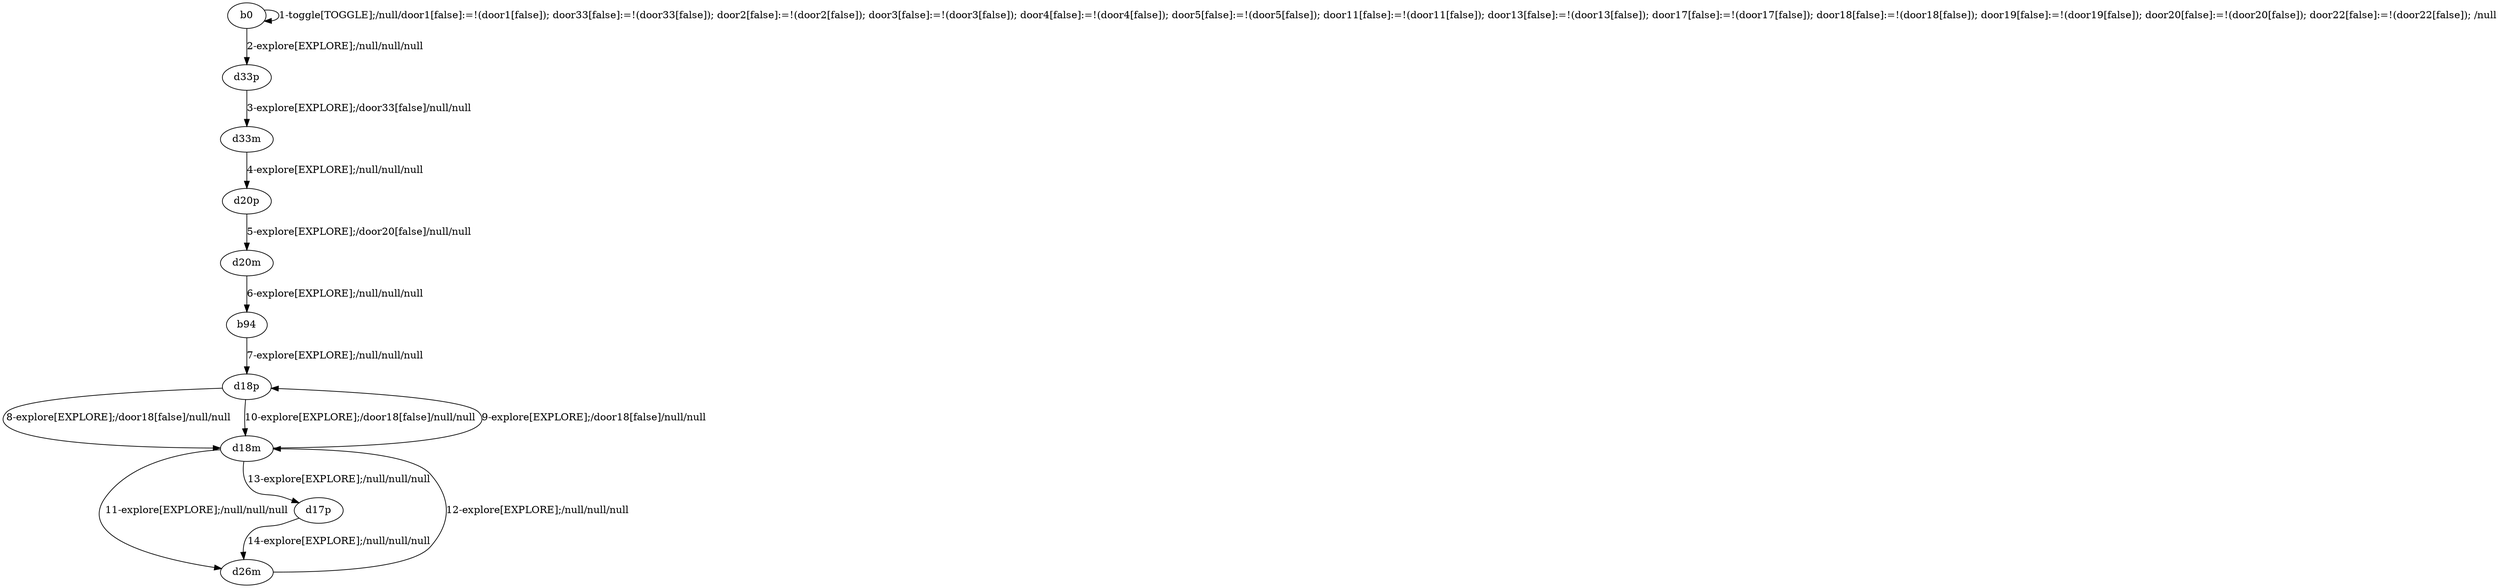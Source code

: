 # Total number of goals covered by this test: 1
# d18m --> d18p

digraph g {
"b0" -> "b0" [label = "1-toggle[TOGGLE];/null/door1[false]:=!(door1[false]); door33[false]:=!(door33[false]); door2[false]:=!(door2[false]); door3[false]:=!(door3[false]); door4[false]:=!(door4[false]); door5[false]:=!(door5[false]); door11[false]:=!(door11[false]); door13[false]:=!(door13[false]); door17[false]:=!(door17[false]); door18[false]:=!(door18[false]); door19[false]:=!(door19[false]); door20[false]:=!(door20[false]); door22[false]:=!(door22[false]); /null"];
"b0" -> "d33p" [label = "2-explore[EXPLORE];/null/null/null"];
"d33p" -> "d33m" [label = "3-explore[EXPLORE];/door33[false]/null/null"];
"d33m" -> "d20p" [label = "4-explore[EXPLORE];/null/null/null"];
"d20p" -> "d20m" [label = "5-explore[EXPLORE];/door20[false]/null/null"];
"d20m" -> "b94" [label = "6-explore[EXPLORE];/null/null/null"];
"b94" -> "d18p" [label = "7-explore[EXPLORE];/null/null/null"];
"d18p" -> "d18m" [label = "8-explore[EXPLORE];/door18[false]/null/null"];
"d18m" -> "d18p" [label = "9-explore[EXPLORE];/door18[false]/null/null"];
"d18p" -> "d18m" [label = "10-explore[EXPLORE];/door18[false]/null/null"];
"d18m" -> "d26m" [label = "11-explore[EXPLORE];/null/null/null"];
"d26m" -> "d18m" [label = "12-explore[EXPLORE];/null/null/null"];
"d18m" -> "d17p" [label = "13-explore[EXPLORE];/null/null/null"];
"d17p" -> "d26m" [label = "14-explore[EXPLORE];/null/null/null"];
}